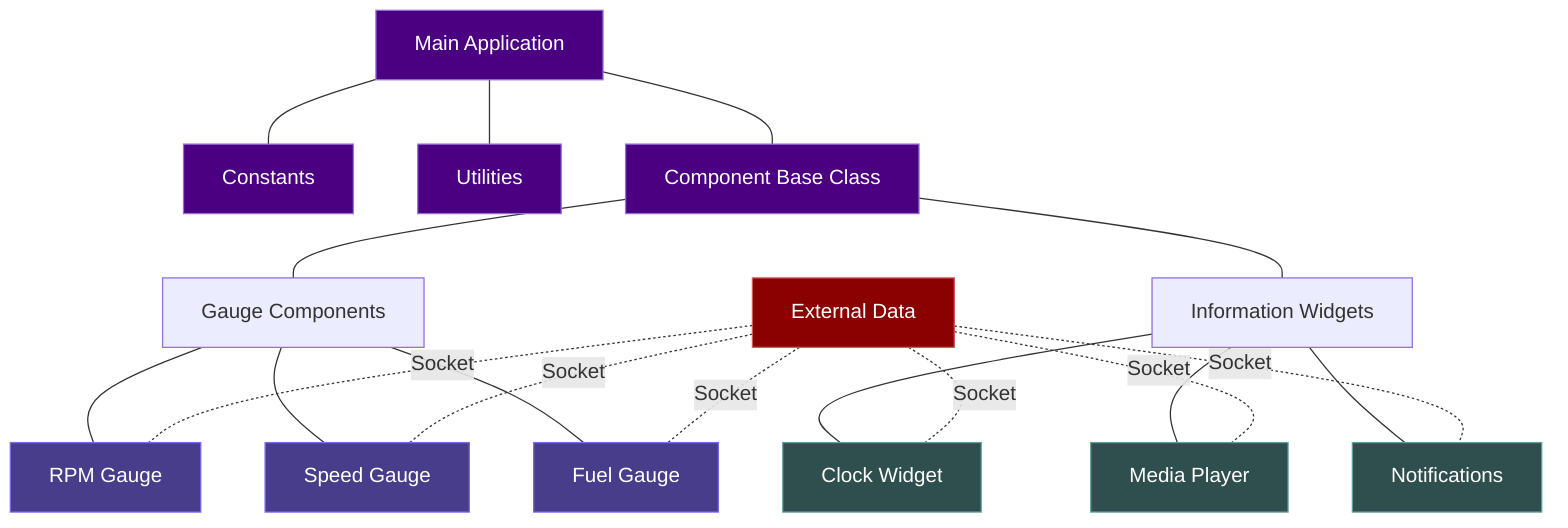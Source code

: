 graph TD
    %% Core components
    Main[Main Application] --- Constants[Constants]
    Main --- Utils[Utilities]
    Main --- CompBase[Component Base Class]
    
    %% Component categories
    CompBase --- Gauges[Gauge Components]
    CompBase --- InfoWidgets[Information Widgets]
    
    %% Specific components
    Gauges --- RPMGauge[RPM Gauge]
    Gauges --- SpeedGauge[Speed Gauge]
    Gauges --- FuelGauge[Fuel Gauge]
    
    InfoWidgets --- Clock[Clock Widget]
    InfoWidgets --- Media[Media Player]
    InfoWidgets --- Messages[Notifications]
    
    %% Data connection
    ExternalData[External Data] -.- |Socket| RPMGauge
    ExternalData -.- |Socket| SpeedGauge
    ExternalData -.- |Socket| FuelGauge
    ExternalData -.- |Socket| Clock
    ExternalData -.- |Socket| Media
    ExternalData -.- |Socket| Messages
    
    %% Style definitions to match component layout
    classDef gaugeStyle fill:#483D8B,stroke:#7B68EE,color:white
    classDef infoStyle fill:#2F4F4F,stroke:#5F9EA0,color:white
    classDef coreStyle fill:#4B0082,stroke:#9370DB,color:white
    classDef dataStyle fill:#8B0000,stroke:#CD5C5C,color:white
    
    class RPMGauge,SpeedGauge,FuelGauge gaugeStyle
    class Clock,Media,Messages infoStyle
    class Main,Constants,Utils,CompBase coreStyle
    class ExternalData dataStyle